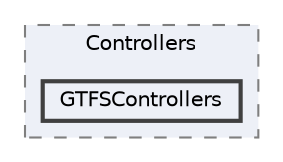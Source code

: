 digraph "E:/Users/venel/Desktop/TravellerV2/traveller/Traveller-Server/Controllers/GTFSControllers"
{
 // LATEX_PDF_SIZE
  bgcolor="transparent";
  edge [fontname=Helvetica,fontsize=10,labelfontname=Helvetica,labelfontsize=10];
  node [fontname=Helvetica,fontsize=10,shape=box,height=0.2,width=0.4];
  compound=true
  subgraph clusterdir_f3bd1644b7d21c59fff7ebecc90954c7 {
    graph [ bgcolor="#edf0f7", pencolor="grey50", label="Controllers", fontname=Helvetica,fontsize=10 style="filled,dashed", URL="dir_f3bd1644b7d21c59fff7ebecc90954c7.html",tooltip=""]
  dir_70b1e15ef683c3713ea4be19ba868d01 [label="GTFSControllers", fillcolor="#edf0f7", color="grey25", style="filled,bold", URL="dir_70b1e15ef683c3713ea4be19ba868d01.html",tooltip=""];
  }
}
